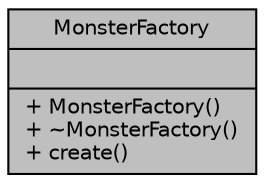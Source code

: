digraph "MonsterFactory"
{
  edge [fontname="Helvetica",fontsize="10",labelfontname="Helvetica",labelfontsize="10"];
  node [fontname="Helvetica",fontsize="10",shape=record];
  Node1 [label="{MonsterFactory\n||+ MonsterFactory()\l+ ~MonsterFactory()\l+ create()\l}",height=0.2,width=0.4,color="black", fillcolor="grey75", style="filled" fontcolor="black"];
}

